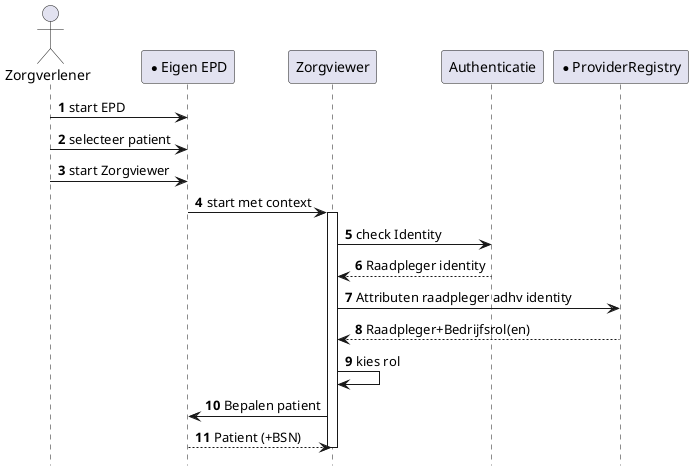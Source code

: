 @startuml
hide footbox
autonumber

actor Zorgverlener
participant "*Eigen EPD" as EPD
participant Zorgviewer
participant Authenticatie
participant "*ProviderRegistry" as ProviderRegistry

Zorgverlener->EPD: start EPD
Zorgverlener->EPD: selecteer patient
Zorgverlener->EPD: start Zorgviewer
EPD->Zorgviewer: start met context

activate Zorgviewer
Zorgviewer->Authenticatie: check Identity
Authenticatie-->Zorgviewer: Raadpleger identity
Zorgviewer->ProviderRegistry: Attributen raadpleger adhv identity
ProviderRegistry-->Zorgviewer: Raadpleger+Bedrijfsrol(en)
Zorgviewer->Zorgviewer: kies rol
Zorgviewer->EPD: Bepalen patient
EPD-->Zorgviewer: Patient (+BSN)
deactivate Zorgviewer

@enduml